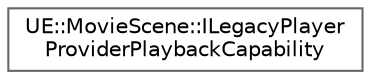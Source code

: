 digraph "Graphical Class Hierarchy"
{
 // INTERACTIVE_SVG=YES
 // LATEX_PDF_SIZE
  bgcolor="transparent";
  edge [fontname=Helvetica,fontsize=10,labelfontname=Helvetica,labelfontsize=10];
  node [fontname=Helvetica,fontsize=10,shape=box,height=0.2,width=0.4];
  rankdir="LR";
  Node0 [id="Node000000",label="UE::MovieScene::ILegacyPlayer\lProviderPlaybackCapability",height=0.2,width=0.4,color="grey40", fillcolor="white", style="filled",URL="$d5/d71/structUE_1_1MovieScene_1_1ILegacyPlayerProviderPlaybackCapability.html",tooltip=" "];
}
